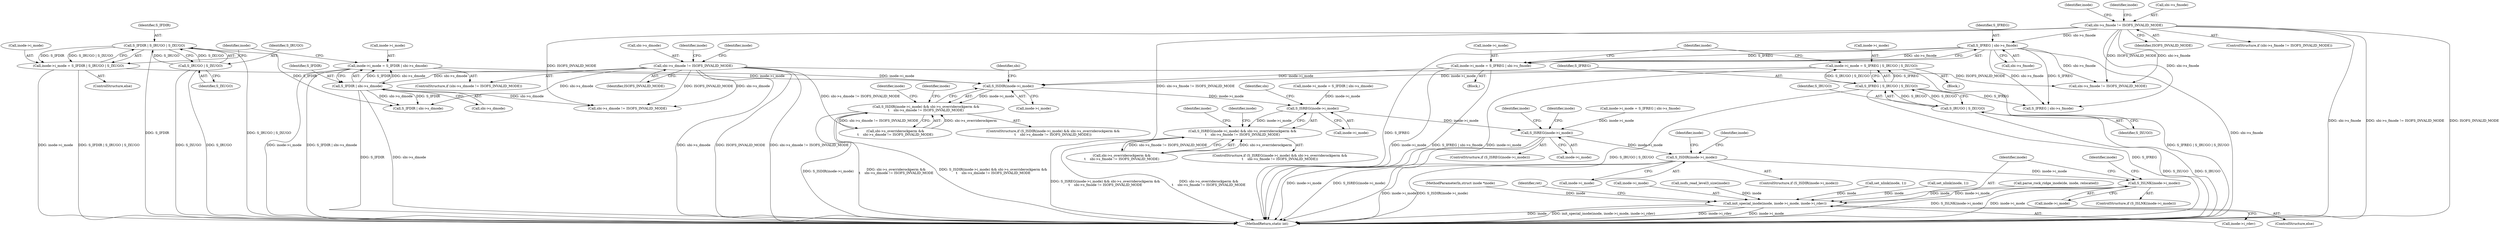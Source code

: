 digraph "0_linux_410dd3cf4c9b36f27ed4542ee18b1af5e68645a4_0@pointer" {
"1000580" [label="(Call,S_ISDIR(inode->i_mode))"];
"1000295" [label="(Call,inode->i_mode = S_IFDIR | sbi->s_dmode)"];
"1000299" [label="(Call,S_IFDIR | sbi->s_dmode)"];
"1000290" [label="(Call,sbi->s_dmode != ISOFS_INVALID_MODE)"];
"1000337" [label="(Call,inode->i_mode = S_IFREG | S_IRUGO | S_IXUGO)"];
"1000341" [label="(Call,S_IFREG | S_IRUGO | S_IXUGO)"];
"1000343" [label="(Call,S_IRUGO | S_IXUGO)"];
"1000305" [label="(Call,inode->i_mode = S_IFDIR | S_IRUGO | S_IXUGO)"];
"1000309" [label="(Call,S_IFDIR | S_IRUGO | S_IXUGO)"];
"1000311" [label="(Call,S_IRUGO | S_IXUGO)"];
"1000326" [label="(Call,inode->i_mode = S_IFREG | sbi->s_fmode)"];
"1000330" [label="(Call,S_IFREG | sbi->s_fmode)"];
"1000320" [label="(Call,sbi->s_fmode != ISOFS_INVALID_MODE)"];
"1000579" [label="(Call,S_ISDIR(inode->i_mode) && sbi->s_overriderockperm &&\n\t    sbi->s_dmode != ISOFS_INVALID_MODE)"];
"1000604" [label="(Call,S_ISREG(inode->i_mode))"];
"1000603" [label="(Call,S_ISREG(inode->i_mode) && sbi->s_overriderockperm &&\n\t    sbi->s_fmode != ISOFS_INVALID_MODE)"];
"1000627" [label="(Call,S_ISREG(inode->i_mode))"];
"1000665" [label="(Call,S_ISDIR(inode->i_mode))"];
"1000684" [label="(Call,S_ISLNK(inode->i_mode))"];
"1000704" [label="(Call,init_special_inode(inode, inode->i_mode, inode->i_rdev))"];
"1000296" [label="(Call,inode->i_mode)"];
"1000706" [label="(Call,inode->i_mode)"];
"1000409" [label="(Call,isofs_read_level3_size(inode))"];
"1000705" [label="(Identifier,inode)"];
"1000330" [label="(Call,S_IFREG | sbi->s_fmode)"];
"1000314" [label="(Call,set_nlink(inode, 1))"];
"1000300" [label="(Identifier,S_IFDIR)"];
"1000672" [label="(Identifier,inode)"];
"1000331" [label="(Identifier,S_IFREG)"];
"1000297" [label="(Identifier,inode)"];
"1000342" [label="(Identifier,S_IFREG)"];
"1000345" [label="(Identifier,S_IXUGO)"];
"1000605" [label="(Call,inode->i_mode)"];
"1000586" [label="(Identifier,sbi)"];
"1000328" [label="(Identifier,inode)"];
"1000610" [label="(Identifier,sbi)"];
"1000684" [label="(Call,S_ISLNK(inode->i_mode))"];
"1000579" [label="(Call,S_ISDIR(inode->i_mode) && sbi->s_overriderockperm &&\n\t    sbi->s_dmode != ISOFS_INVALID_MODE)"];
"1000581" [label="(Call,inode->i_mode)"];
"1000578" [label="(ControlStructure,if (S_ISDIR(inode->i_mode) && sbi->s_overriderockperm &&\n\t    sbi->s_dmode != ISOFS_INVALID_MODE))"];
"1000320" [label="(Call,sbi->s_fmode != ISOFS_INVALID_MODE)"];
"1000344" [label="(Identifier,S_IRUGO)"];
"1000602" [label="(ControlStructure,if (S_ISREG(inode->i_mode) && sbi->s_overriderockperm &&\n\t    sbi->s_fmode != ISOFS_INVALID_MODE))"];
"1000325" [label="(Block,)"];
"1000312" [label="(Identifier,S_IRUGO)"];
"1000346" [label="(Call,set_nlink(inode, 1))"];
"1000627" [label="(Call,S_ISREG(inode->i_mode))"];
"1000685" [label="(Call,inode->i_mode)"];
"1000608" [label="(Call,sbi->s_overriderockperm &&\n\t    sbi->s_fmode != ISOFS_INVALID_MODE)"];
"1000683" [label="(ControlStructure,if (S_ISLNK(inode->i_mode)))"];
"1000305" [label="(Call,inode->i_mode = S_IFDIR | S_IRUGO | S_IXUGO)"];
"1000324" [label="(Identifier,ISOFS_INVALID_MODE)"];
"1000341" [label="(Call,S_IFREG | S_IRUGO | S_IXUGO)"];
"1000295" [label="(Call,inode->i_mode = S_IFDIR | sbi->s_dmode)"];
"1000593" [label="(Call,inode->i_mode = S_IFDIR | sbi->s_dmode)"];
"1000727" [label="(MethodReturn,static int)"];
"1000612" [label="(Call,sbi->s_fmode != ISOFS_INVALID_MODE)"];
"1000666" [label="(Call,inode->i_mode)"];
"1000584" [label="(Call,sbi->s_overriderockperm &&\n\t    sbi->s_dmode != ISOFS_INVALID_MODE)"];
"1000337" [label="(Call,inode->i_mode = S_IFREG | S_IRUGO | S_IXUGO)"];
"1000327" [label="(Call,inode->i_mode)"];
"1000336" [label="(Block,)"];
"1000315" [label="(Identifier,inode)"];
"1000588" [label="(Call,sbi->s_dmode != ISOFS_INVALID_MODE)"];
"1000704" [label="(Call,init_special_inode(inode, inode->i_mode, inode->i_rdev))"];
"1000634" [label="(Identifier,inode)"];
"1000703" [label="(ControlStructure,else)"];
"1000621" [label="(Call,S_IFREG | sbi->s_fmode)"];
"1000619" [label="(Identifier,inode)"];
"1000552" [label="(Call,parse_rock_ridge_inode(de, inode, relocated))"];
"1000113" [label="(MethodParameterIn,struct inode *inode)"];
"1000691" [label="(Identifier,inode)"];
"1000311" [label="(Call,S_IRUGO | S_IXUGO)"];
"1000347" [label="(Identifier,inode)"];
"1000310" [label="(Identifier,S_IFDIR)"];
"1000309" [label="(Call,S_IFDIR | S_IRUGO | S_IXUGO)"];
"1000626" [label="(ControlStructure,if (S_ISREG(inode->i_mode)))"];
"1000580" [label="(Call,S_ISDIR(inode->i_mode))"];
"1000339" [label="(Identifier,inode)"];
"1000665" [label="(Call,S_ISDIR(inode->i_mode))"];
"1000326" [label="(Call,inode->i_mode = S_IFREG | sbi->s_fmode)"];
"1000304" [label="(ControlStructure,else)"];
"1000604" [label="(Call,S_ISREG(inode->i_mode))"];
"1000617" [label="(Call,inode->i_mode = S_IFREG | sbi->s_fmode)"];
"1000307" [label="(Identifier,inode)"];
"1000289" [label="(ControlStructure,if (sbi->s_dmode != ISOFS_INVALID_MODE))"];
"1000664" [label="(ControlStructure,if (S_ISDIR(inode->i_mode)))"];
"1000338" [label="(Call,inode->i_mode)"];
"1000299" [label="(Call,S_IFDIR | sbi->s_dmode)"];
"1000603" [label="(Call,S_ISREG(inode->i_mode) && sbi->s_overriderockperm &&\n\t    sbi->s_fmode != ISOFS_INVALID_MODE)"];
"1000291" [label="(Call,sbi->s_dmode)"];
"1000595" [label="(Identifier,inode)"];
"1000321" [label="(Call,sbi->s_fmode)"];
"1000294" [label="(Identifier,ISOFS_INVALID_MODE)"];
"1000667" [label="(Identifier,inode)"];
"1000319" [label="(ControlStructure,if (sbi->s_fmode != ISOFS_INVALID_MODE))"];
"1000713" [label="(Identifier,ret)"];
"1000332" [label="(Call,sbi->s_fmode)"];
"1000301" [label="(Call,sbi->s_dmode)"];
"1000628" [label="(Call,inode->i_mode)"];
"1000290" [label="(Call,sbi->s_dmode != ISOFS_INVALID_MODE)"];
"1000606" [label="(Identifier,inode)"];
"1000597" [label="(Call,S_IFDIR | sbi->s_dmode)"];
"1000313" [label="(Identifier,S_IXUGO)"];
"1000629" [label="(Identifier,inode)"];
"1000306" [label="(Call,inode->i_mode)"];
"1000686" [label="(Identifier,inode)"];
"1000343" [label="(Call,S_IRUGO | S_IXUGO)"];
"1000709" [label="(Call,inode->i_rdev)"];
"1000580" -> "1000579"  [label="AST: "];
"1000580" -> "1000581"  [label="CFG: "];
"1000581" -> "1000580"  [label="AST: "];
"1000586" -> "1000580"  [label="CFG: "];
"1000579" -> "1000580"  [label="CFG: "];
"1000580" -> "1000579"  [label="DDG: inode->i_mode"];
"1000295" -> "1000580"  [label="DDG: inode->i_mode"];
"1000337" -> "1000580"  [label="DDG: inode->i_mode"];
"1000305" -> "1000580"  [label="DDG: inode->i_mode"];
"1000326" -> "1000580"  [label="DDG: inode->i_mode"];
"1000580" -> "1000604"  [label="DDG: inode->i_mode"];
"1000295" -> "1000289"  [label="AST: "];
"1000295" -> "1000299"  [label="CFG: "];
"1000296" -> "1000295"  [label="AST: "];
"1000299" -> "1000295"  [label="AST: "];
"1000315" -> "1000295"  [label="CFG: "];
"1000295" -> "1000727"  [label="DDG: inode->i_mode"];
"1000295" -> "1000727"  [label="DDG: S_IFDIR | sbi->s_dmode"];
"1000299" -> "1000295"  [label="DDG: S_IFDIR"];
"1000299" -> "1000295"  [label="DDG: sbi->s_dmode"];
"1000299" -> "1000301"  [label="CFG: "];
"1000300" -> "1000299"  [label="AST: "];
"1000301" -> "1000299"  [label="AST: "];
"1000299" -> "1000727"  [label="DDG: sbi->s_dmode"];
"1000299" -> "1000727"  [label="DDG: S_IFDIR"];
"1000290" -> "1000299"  [label="DDG: sbi->s_dmode"];
"1000299" -> "1000588"  [label="DDG: sbi->s_dmode"];
"1000299" -> "1000597"  [label="DDG: S_IFDIR"];
"1000299" -> "1000597"  [label="DDG: sbi->s_dmode"];
"1000290" -> "1000289"  [label="AST: "];
"1000290" -> "1000294"  [label="CFG: "];
"1000291" -> "1000290"  [label="AST: "];
"1000294" -> "1000290"  [label="AST: "];
"1000297" -> "1000290"  [label="CFG: "];
"1000307" -> "1000290"  [label="CFG: "];
"1000290" -> "1000727"  [label="DDG: sbi->s_dmode"];
"1000290" -> "1000727"  [label="DDG: ISOFS_INVALID_MODE"];
"1000290" -> "1000727"  [label="DDG: sbi->s_dmode != ISOFS_INVALID_MODE"];
"1000290" -> "1000584"  [label="DDG: sbi->s_dmode != ISOFS_INVALID_MODE"];
"1000290" -> "1000588"  [label="DDG: sbi->s_dmode"];
"1000290" -> "1000588"  [label="DDG: ISOFS_INVALID_MODE"];
"1000290" -> "1000597"  [label="DDG: sbi->s_dmode"];
"1000290" -> "1000612"  [label="DDG: ISOFS_INVALID_MODE"];
"1000337" -> "1000336"  [label="AST: "];
"1000337" -> "1000341"  [label="CFG: "];
"1000338" -> "1000337"  [label="AST: "];
"1000341" -> "1000337"  [label="AST: "];
"1000347" -> "1000337"  [label="CFG: "];
"1000337" -> "1000727"  [label="DDG: inode->i_mode"];
"1000337" -> "1000727"  [label="DDG: S_IFREG | S_IRUGO | S_IXUGO"];
"1000341" -> "1000337"  [label="DDG: S_IFREG"];
"1000341" -> "1000337"  [label="DDG: S_IRUGO | S_IXUGO"];
"1000341" -> "1000343"  [label="CFG: "];
"1000342" -> "1000341"  [label="AST: "];
"1000343" -> "1000341"  [label="AST: "];
"1000341" -> "1000727"  [label="DDG: S_IRUGO | S_IXUGO"];
"1000341" -> "1000727"  [label="DDG: S_IFREG"];
"1000343" -> "1000341"  [label="DDG: S_IRUGO"];
"1000343" -> "1000341"  [label="DDG: S_IXUGO"];
"1000341" -> "1000621"  [label="DDG: S_IFREG"];
"1000343" -> "1000345"  [label="CFG: "];
"1000344" -> "1000343"  [label="AST: "];
"1000345" -> "1000343"  [label="AST: "];
"1000343" -> "1000727"  [label="DDG: S_IRUGO"];
"1000343" -> "1000727"  [label="DDG: S_IXUGO"];
"1000305" -> "1000304"  [label="AST: "];
"1000305" -> "1000309"  [label="CFG: "];
"1000306" -> "1000305"  [label="AST: "];
"1000309" -> "1000305"  [label="AST: "];
"1000315" -> "1000305"  [label="CFG: "];
"1000305" -> "1000727"  [label="DDG: S_IFDIR | S_IRUGO | S_IXUGO"];
"1000305" -> "1000727"  [label="DDG: inode->i_mode"];
"1000309" -> "1000305"  [label="DDG: S_IFDIR"];
"1000309" -> "1000305"  [label="DDG: S_IRUGO | S_IXUGO"];
"1000309" -> "1000311"  [label="CFG: "];
"1000310" -> "1000309"  [label="AST: "];
"1000311" -> "1000309"  [label="AST: "];
"1000309" -> "1000727"  [label="DDG: S_IFDIR"];
"1000309" -> "1000727"  [label="DDG: S_IRUGO | S_IXUGO"];
"1000311" -> "1000309"  [label="DDG: S_IRUGO"];
"1000311" -> "1000309"  [label="DDG: S_IXUGO"];
"1000309" -> "1000597"  [label="DDG: S_IFDIR"];
"1000311" -> "1000313"  [label="CFG: "];
"1000312" -> "1000311"  [label="AST: "];
"1000313" -> "1000311"  [label="AST: "];
"1000311" -> "1000727"  [label="DDG: S_IRUGO"];
"1000311" -> "1000727"  [label="DDG: S_IXUGO"];
"1000326" -> "1000325"  [label="AST: "];
"1000326" -> "1000330"  [label="CFG: "];
"1000327" -> "1000326"  [label="AST: "];
"1000330" -> "1000326"  [label="AST: "];
"1000347" -> "1000326"  [label="CFG: "];
"1000326" -> "1000727"  [label="DDG: S_IFREG | sbi->s_fmode"];
"1000326" -> "1000727"  [label="DDG: inode->i_mode"];
"1000330" -> "1000326"  [label="DDG: S_IFREG"];
"1000330" -> "1000326"  [label="DDG: sbi->s_fmode"];
"1000330" -> "1000332"  [label="CFG: "];
"1000331" -> "1000330"  [label="AST: "];
"1000332" -> "1000330"  [label="AST: "];
"1000330" -> "1000727"  [label="DDG: S_IFREG"];
"1000330" -> "1000727"  [label="DDG: sbi->s_fmode"];
"1000320" -> "1000330"  [label="DDG: sbi->s_fmode"];
"1000330" -> "1000612"  [label="DDG: sbi->s_fmode"];
"1000330" -> "1000621"  [label="DDG: S_IFREG"];
"1000330" -> "1000621"  [label="DDG: sbi->s_fmode"];
"1000320" -> "1000319"  [label="AST: "];
"1000320" -> "1000324"  [label="CFG: "];
"1000321" -> "1000320"  [label="AST: "];
"1000324" -> "1000320"  [label="AST: "];
"1000328" -> "1000320"  [label="CFG: "];
"1000339" -> "1000320"  [label="CFG: "];
"1000320" -> "1000727"  [label="DDG: ISOFS_INVALID_MODE"];
"1000320" -> "1000727"  [label="DDG: sbi->s_fmode"];
"1000320" -> "1000727"  [label="DDG: sbi->s_fmode != ISOFS_INVALID_MODE"];
"1000320" -> "1000588"  [label="DDG: ISOFS_INVALID_MODE"];
"1000320" -> "1000608"  [label="DDG: sbi->s_fmode != ISOFS_INVALID_MODE"];
"1000320" -> "1000612"  [label="DDG: sbi->s_fmode"];
"1000320" -> "1000612"  [label="DDG: ISOFS_INVALID_MODE"];
"1000320" -> "1000621"  [label="DDG: sbi->s_fmode"];
"1000579" -> "1000578"  [label="AST: "];
"1000579" -> "1000584"  [label="CFG: "];
"1000584" -> "1000579"  [label="AST: "];
"1000595" -> "1000579"  [label="CFG: "];
"1000606" -> "1000579"  [label="CFG: "];
"1000579" -> "1000727"  [label="DDG: S_ISDIR(inode->i_mode) && sbi->s_overriderockperm &&\n\t    sbi->s_dmode != ISOFS_INVALID_MODE"];
"1000579" -> "1000727"  [label="DDG: S_ISDIR(inode->i_mode)"];
"1000579" -> "1000727"  [label="DDG: sbi->s_overriderockperm &&\n\t    sbi->s_dmode != ISOFS_INVALID_MODE"];
"1000584" -> "1000579"  [label="DDG: sbi->s_overriderockperm"];
"1000584" -> "1000579"  [label="DDG: sbi->s_dmode != ISOFS_INVALID_MODE"];
"1000604" -> "1000603"  [label="AST: "];
"1000604" -> "1000605"  [label="CFG: "];
"1000605" -> "1000604"  [label="AST: "];
"1000610" -> "1000604"  [label="CFG: "];
"1000603" -> "1000604"  [label="CFG: "];
"1000604" -> "1000603"  [label="DDG: inode->i_mode"];
"1000593" -> "1000604"  [label="DDG: inode->i_mode"];
"1000604" -> "1000627"  [label="DDG: inode->i_mode"];
"1000603" -> "1000602"  [label="AST: "];
"1000603" -> "1000608"  [label="CFG: "];
"1000608" -> "1000603"  [label="AST: "];
"1000619" -> "1000603"  [label="CFG: "];
"1000629" -> "1000603"  [label="CFG: "];
"1000603" -> "1000727"  [label="DDG: sbi->s_overriderockperm &&\n\t    sbi->s_fmode != ISOFS_INVALID_MODE"];
"1000603" -> "1000727"  [label="DDG: S_ISREG(inode->i_mode) && sbi->s_overriderockperm &&\n\t    sbi->s_fmode != ISOFS_INVALID_MODE"];
"1000608" -> "1000603"  [label="DDG: sbi->s_overriderockperm"];
"1000608" -> "1000603"  [label="DDG: sbi->s_fmode != ISOFS_INVALID_MODE"];
"1000627" -> "1000626"  [label="AST: "];
"1000627" -> "1000628"  [label="CFG: "];
"1000628" -> "1000627"  [label="AST: "];
"1000634" -> "1000627"  [label="CFG: "];
"1000667" -> "1000627"  [label="CFG: "];
"1000627" -> "1000727"  [label="DDG: S_ISREG(inode->i_mode)"];
"1000627" -> "1000727"  [label="DDG: inode->i_mode"];
"1000617" -> "1000627"  [label="DDG: inode->i_mode"];
"1000627" -> "1000665"  [label="DDG: inode->i_mode"];
"1000665" -> "1000664"  [label="AST: "];
"1000665" -> "1000666"  [label="CFG: "];
"1000666" -> "1000665"  [label="AST: "];
"1000672" -> "1000665"  [label="CFG: "];
"1000686" -> "1000665"  [label="CFG: "];
"1000665" -> "1000727"  [label="DDG: inode->i_mode"];
"1000665" -> "1000727"  [label="DDG: S_ISDIR(inode->i_mode)"];
"1000665" -> "1000684"  [label="DDG: inode->i_mode"];
"1000684" -> "1000683"  [label="AST: "];
"1000684" -> "1000685"  [label="CFG: "];
"1000685" -> "1000684"  [label="AST: "];
"1000691" -> "1000684"  [label="CFG: "];
"1000705" -> "1000684"  [label="CFG: "];
"1000684" -> "1000727"  [label="DDG: S_ISLNK(inode->i_mode)"];
"1000684" -> "1000727"  [label="DDG: inode->i_mode"];
"1000684" -> "1000704"  [label="DDG: inode->i_mode"];
"1000704" -> "1000703"  [label="AST: "];
"1000704" -> "1000709"  [label="CFG: "];
"1000705" -> "1000704"  [label="AST: "];
"1000706" -> "1000704"  [label="AST: "];
"1000709" -> "1000704"  [label="AST: "];
"1000713" -> "1000704"  [label="CFG: "];
"1000704" -> "1000727"  [label="DDG: inode->i_rdev"];
"1000704" -> "1000727"  [label="DDG: inode->i_mode"];
"1000704" -> "1000727"  [label="DDG: inode"];
"1000704" -> "1000727"  [label="DDG: init_special_inode(inode, inode->i_mode, inode->i_rdev)"];
"1000314" -> "1000704"  [label="DDG: inode"];
"1000552" -> "1000704"  [label="DDG: inode"];
"1000346" -> "1000704"  [label="DDG: inode"];
"1000409" -> "1000704"  [label="DDG: inode"];
"1000113" -> "1000704"  [label="DDG: inode"];
}
